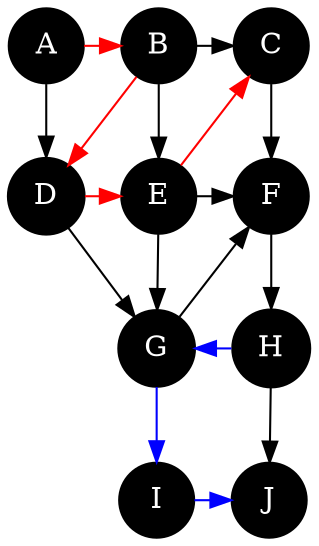 digraph topo {
	node [shape=circle fontcolor=white style=filled fillcolor=black];
	{rank=same;
		A -> B [color=red];
		B -> C;
	}
	A -> D;
	B -> D [color=red];
	B -> E;
	C -> F;
	{rank=same;
		D -> E [color=red];
		E -> F;
	}
	D -> G;
	E -> C [color=red];
	E -> G;
	F -> H;
	edge [dir=back];
	{rank=same;
		G -> H [color=blue];
	}
	edge [dir=forward];
	G -> F;
	G -> I [color=blue];
	H -> J;
	{rank=same;
		I -> J [color=blue];
	}
}
